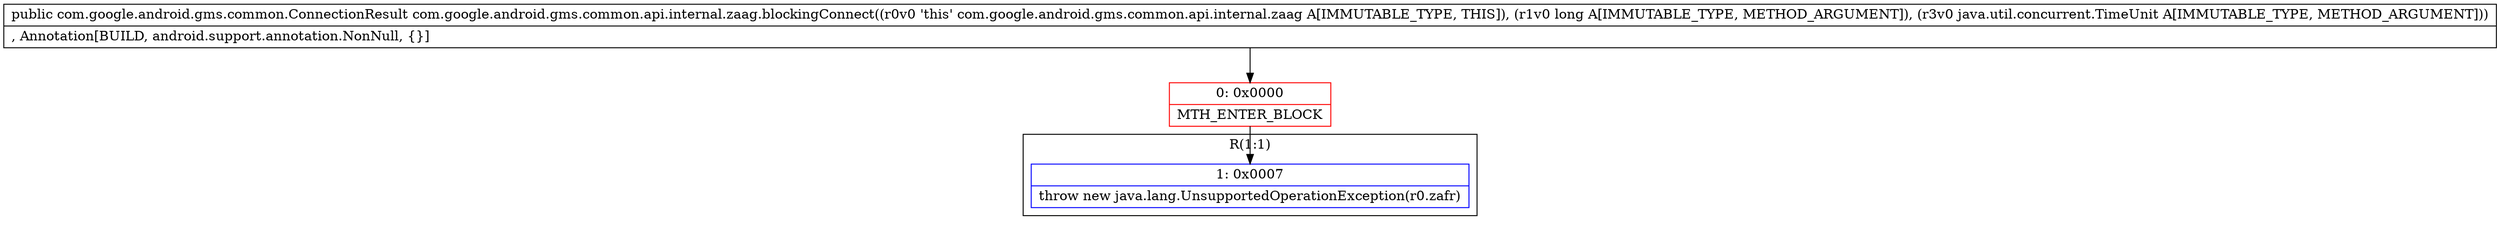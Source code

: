 digraph "CFG forcom.google.android.gms.common.api.internal.zaag.blockingConnect(JLjava\/util\/concurrent\/TimeUnit;)Lcom\/google\/android\/gms\/common\/ConnectionResult;" {
subgraph cluster_Region_1705738016 {
label = "R(1:1)";
node [shape=record,color=blue];
Node_1 [shape=record,label="{1\:\ 0x0007|throw new java.lang.UnsupportedOperationException(r0.zafr)\l}"];
}
Node_0 [shape=record,color=red,label="{0\:\ 0x0000|MTH_ENTER_BLOCK\l}"];
MethodNode[shape=record,label="{public com.google.android.gms.common.ConnectionResult com.google.android.gms.common.api.internal.zaag.blockingConnect((r0v0 'this' com.google.android.gms.common.api.internal.zaag A[IMMUTABLE_TYPE, THIS]), (r1v0 long A[IMMUTABLE_TYPE, METHOD_ARGUMENT]), (r3v0 java.util.concurrent.TimeUnit A[IMMUTABLE_TYPE, METHOD_ARGUMENT]))  | , Annotation[BUILD, android.support.annotation.NonNull, \{\}]\l}"];
MethodNode -> Node_0;
Node_0 -> Node_1;
}

